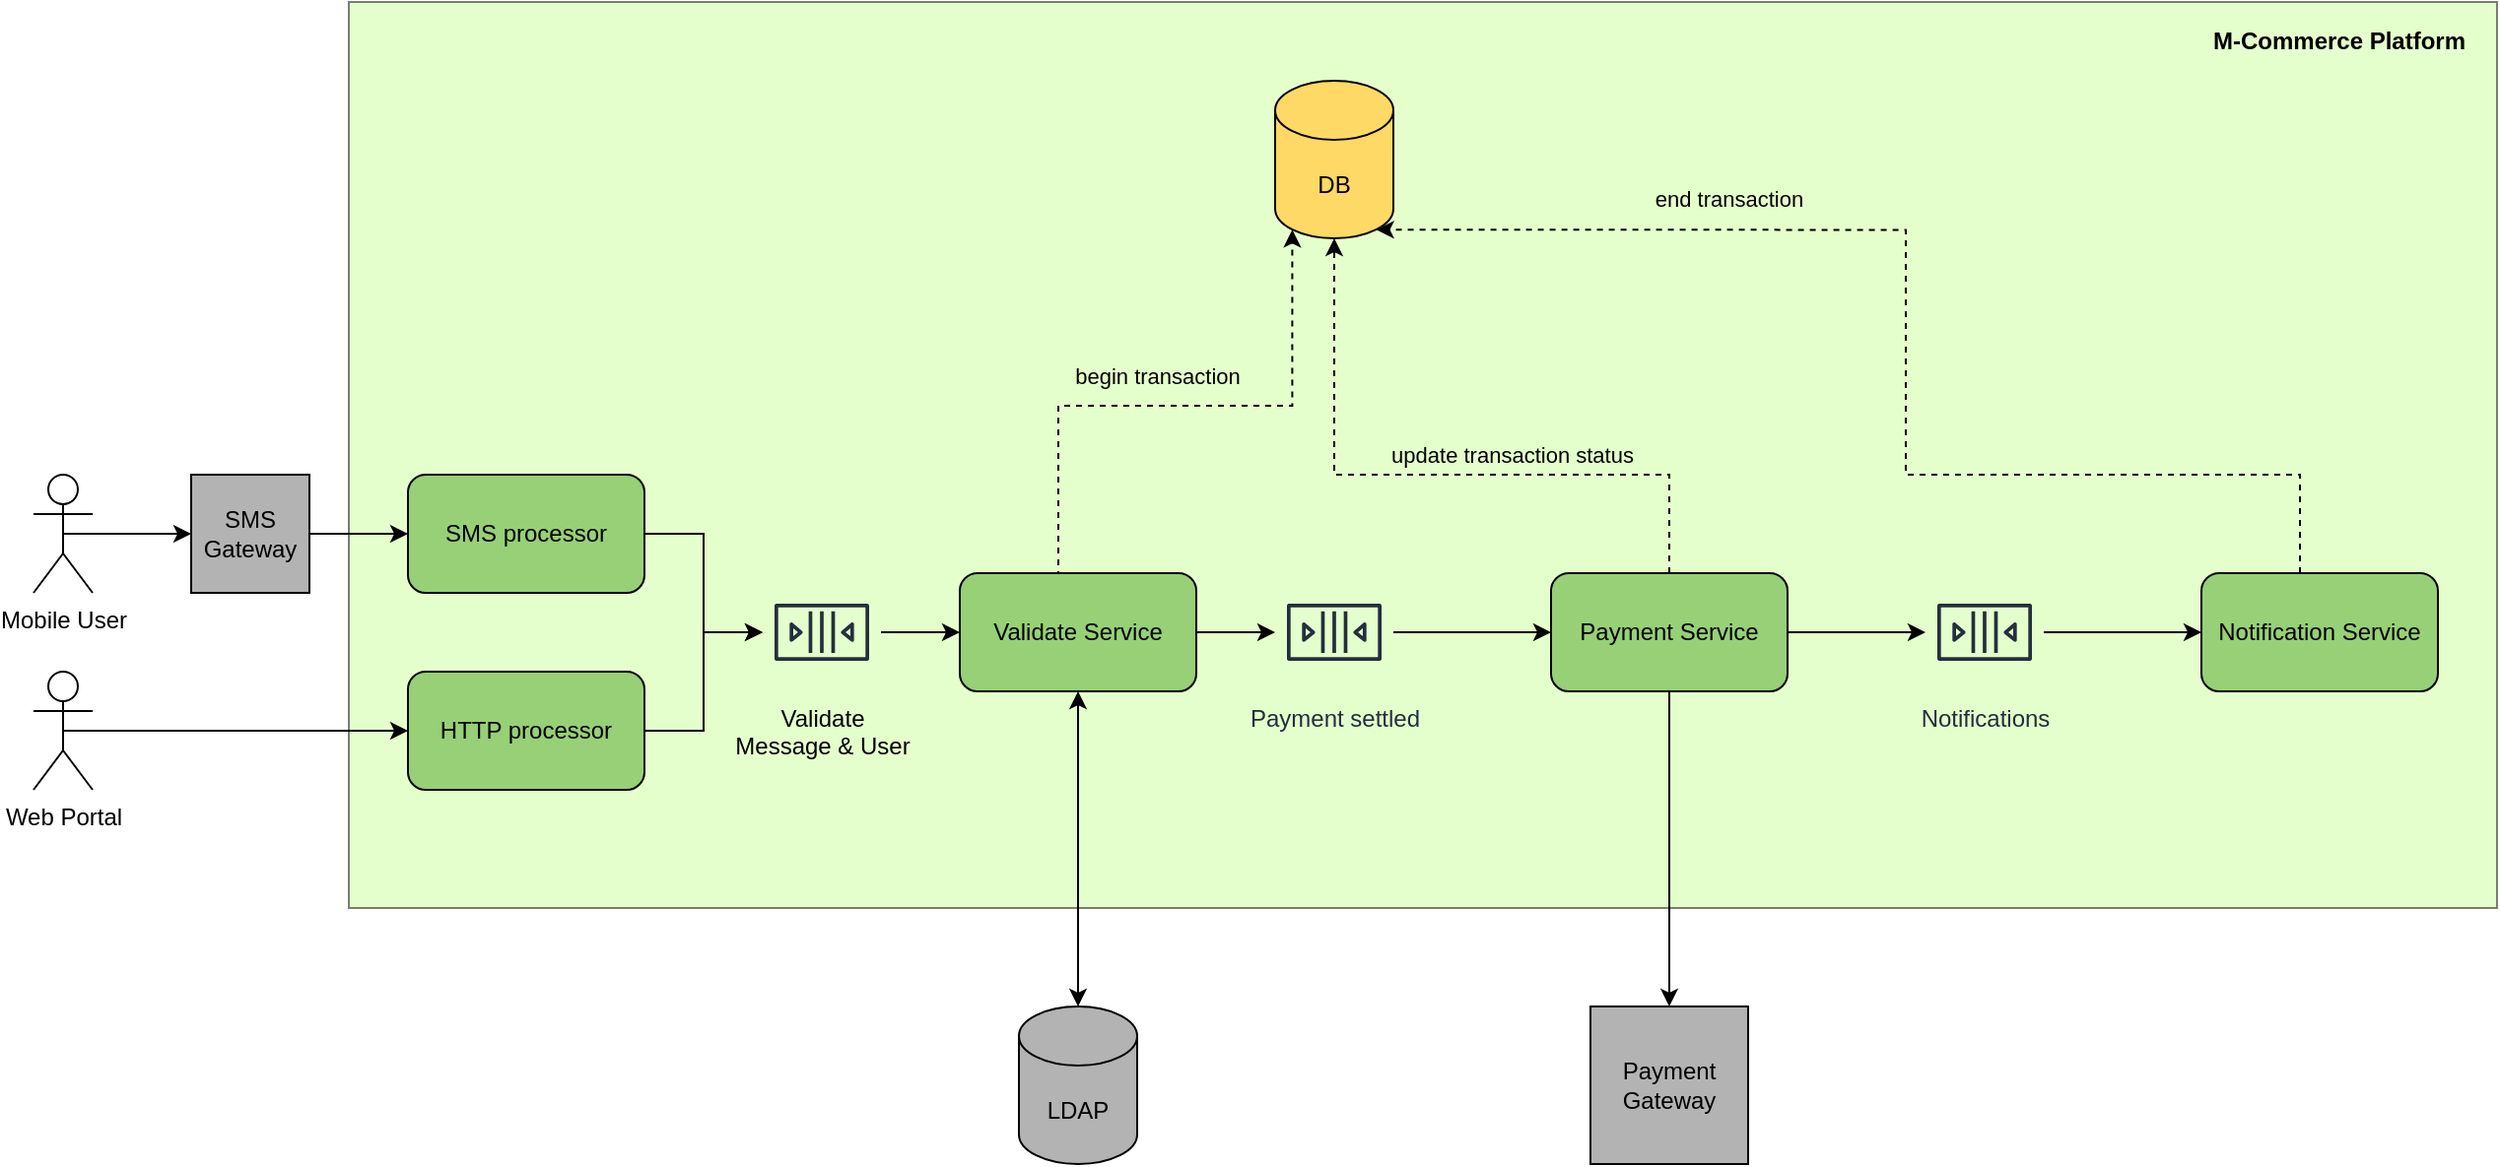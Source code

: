 <mxfile version="14.5.1" type="device"><diagram id="1OzyZRifpLc4CzGYJdUg" name="Page-1"><mxGraphModel dx="2272" dy="3022" grid="1" gridSize="10" guides="1" tooltips="1" connect="1" arrows="1" fold="1" page="1" pageScale="1" pageWidth="850" pageHeight="1100" math="0" shadow="0"><root><mxCell id="0"/><mxCell id="1" parent="0"/><mxCell id="r5XI8_Pg9JPvGkxJuQFL-47" value="" style="rounded=0;whiteSpace=wrap;html=1;fillColor=#CCFF99;opacity=50;align=center;" vertex="1" parent="1"><mxGeometry x="60" y="-1160" width="1090" height="460" as="geometry"/></mxCell><mxCell id="r5XI8_Pg9JPvGkxJuQFL-6" style="edgeStyle=orthogonalEdgeStyle;rounded=0;orthogonalLoop=1;jettySize=auto;html=1;" edge="1" parent="1" source="r5XI8_Pg9JPvGkxJuQFL-14" target="r5XI8_Pg9JPvGkxJuQFL-2"><mxGeometry relative="1" as="geometry"><mxPoint x="220" y="-900" as="sourcePoint"/></mxGeometry></mxCell><mxCell id="r5XI8_Pg9JPvGkxJuQFL-19" value="" style="edgeStyle=orthogonalEdgeStyle;rounded=0;orthogonalLoop=1;jettySize=auto;html=1;" edge="1" parent="1" source="r5XI8_Pg9JPvGkxJuQFL-2" target="r5XI8_Pg9JPvGkxJuQFL-16"><mxGeometry relative="1" as="geometry"/></mxCell><mxCell id="r5XI8_Pg9JPvGkxJuQFL-2" value="Validate &lt;br&gt;Message &amp;amp; User" style="outlineConnect=0;gradientColor=none;strokeColor=#232F3E;dashed=0;verticalLabelPosition=bottom;verticalAlign=top;align=center;html=1;fontSize=12;fontStyle=0;aspect=fixed;shape=mxgraph.aws4.resourceIcon;resIcon=mxgraph.aws4.queue;labelBackgroundColor=none;labelBorderColor=none;fillColor=none;" vertex="1" parent="1"><mxGeometry x="270" y="-870" width="60" height="60" as="geometry"/></mxCell><mxCell id="r5XI8_Pg9JPvGkxJuQFL-5" style="edgeStyle=orthogonalEdgeStyle;rounded=0;orthogonalLoop=1;jettySize=auto;html=1;exitX=1;exitY=0.5;exitDx=0;exitDy=0;" edge="1" parent="1" source="r5XI8_Pg9JPvGkxJuQFL-15" target="r5XI8_Pg9JPvGkxJuQFL-2"><mxGeometry relative="1" as="geometry"><mxPoint x="220" y="-780" as="sourcePoint"/></mxGeometry></mxCell><mxCell id="r5XI8_Pg9JPvGkxJuQFL-24" value="" style="edgeStyle=orthogonalEdgeStyle;rounded=0;orthogonalLoop=1;jettySize=auto;html=1;" edge="1" parent="1" source="r5XI8_Pg9JPvGkxJuQFL-8" target="r5XI8_Pg9JPvGkxJuQFL-17"><mxGeometry relative="1" as="geometry"/></mxCell><mxCell id="r5XI8_Pg9JPvGkxJuQFL-8" value="Payment settled" style="outlineConnect=0;fontColor=#232F3E;gradientColor=none;strokeColor=#232F3E;dashed=0;verticalLabelPosition=bottom;verticalAlign=top;align=center;html=1;fontSize=12;fontStyle=0;aspect=fixed;shape=mxgraph.aws4.resourceIcon;resIcon=mxgraph.aws4.queue;fillColor=none;" vertex="1" parent="1"><mxGeometry x="530" y="-870" width="60" height="60" as="geometry"/></mxCell><mxCell id="r5XI8_Pg9JPvGkxJuQFL-9" value="DB" style="shape=cylinder3;whiteSpace=wrap;html=1;boundedLbl=1;backgroundOutline=1;size=15;fillColor=#FFD966;" vertex="1" parent="1"><mxGeometry x="530" y="-1120" width="60" height="80" as="geometry"/></mxCell><mxCell id="r5XI8_Pg9JPvGkxJuQFL-26" value="" style="edgeStyle=orthogonalEdgeStyle;rounded=0;orthogonalLoop=1;jettySize=auto;html=1;" edge="1" parent="1" source="r5XI8_Pg9JPvGkxJuQFL-10" target="r5XI8_Pg9JPvGkxJuQFL-18"><mxGeometry relative="1" as="geometry"/></mxCell><mxCell id="r5XI8_Pg9JPvGkxJuQFL-10" value="Notifications" style="outlineConnect=0;fontColor=#232F3E;gradientColor=none;strokeColor=#232F3E;dashed=0;verticalLabelPosition=bottom;verticalAlign=top;align=center;fontSize=12;fontStyle=0;aspect=fixed;shape=mxgraph.aws4.resourceIcon;resIcon=mxgraph.aws4.queue;html=1;fillColor=none;" vertex="1" parent="1"><mxGeometry x="860" y="-870" width="60" height="60" as="geometry"/></mxCell><mxCell id="r5XI8_Pg9JPvGkxJuQFL-14" value="SMS processor" style="rounded=1;whiteSpace=wrap;html=1;fillColor=#97D077;" vertex="1" parent="1"><mxGeometry x="90" y="-920" width="120" height="60" as="geometry"/></mxCell><mxCell id="r5XI8_Pg9JPvGkxJuQFL-15" value="HTTP processor" style="rounded=1;whiteSpace=wrap;html=1;fillColor=#97D077;" vertex="1" parent="1"><mxGeometry x="90" y="-820" width="120" height="60" as="geometry"/></mxCell><mxCell id="r5XI8_Pg9JPvGkxJuQFL-20" value="" style="edgeStyle=orthogonalEdgeStyle;rounded=0;orthogonalLoop=1;jettySize=auto;html=1;" edge="1" parent="1" source="r5XI8_Pg9JPvGkxJuQFL-16" target="r5XI8_Pg9JPvGkxJuQFL-8"><mxGeometry relative="1" as="geometry"/></mxCell><mxCell id="r5XI8_Pg9JPvGkxJuQFL-35" style="edgeStyle=orthogonalEdgeStyle;rounded=0;orthogonalLoop=1;jettySize=auto;html=1;exitX=0.25;exitY=0;exitDx=0;exitDy=0;entryX=0.145;entryY=1;entryDx=0;entryDy=-4.35;entryPerimeter=0;dashed=1" edge="1" parent="1" source="r5XI8_Pg9JPvGkxJuQFL-16" target="r5XI8_Pg9JPvGkxJuQFL-9"><mxGeometry relative="1" as="geometry"><Array as="points"><mxPoint x="420" y="-870"/><mxPoint x="420" y="-955"/><mxPoint x="539" y="-955"/></Array></mxGeometry></mxCell><mxCell id="r5XI8_Pg9JPvGkxJuQFL-38" value="begin transaction" style="edgeLabel;html=1;align=center;verticalAlign=middle;resizable=0;points=[];labelBackgroundColor=none;" vertex="1" connectable="0" parent="r5XI8_Pg9JPvGkxJuQFL-35"><mxGeometry x="-0.042" y="-2" relative="1" as="geometry"><mxPoint x="5" y="-17" as="offset"/></mxGeometry></mxCell><mxCell id="r5XI8_Pg9JPvGkxJuQFL-16" value="Validate Service" style="rounded=1;whiteSpace=wrap;html=1;fillColor=#97D077;" vertex="1" parent="1"><mxGeometry x="370" y="-870" width="120" height="60" as="geometry"/></mxCell><mxCell id="r5XI8_Pg9JPvGkxJuQFL-25" value="" style="edgeStyle=orthogonalEdgeStyle;rounded=0;orthogonalLoop=1;jettySize=auto;html=1;" edge="1" parent="1" source="r5XI8_Pg9JPvGkxJuQFL-17" target="r5XI8_Pg9JPvGkxJuQFL-10"><mxGeometry relative="1" as="geometry"/></mxCell><mxCell id="r5XI8_Pg9JPvGkxJuQFL-44" style="edgeStyle=orthogonalEdgeStyle;rounded=0;orthogonalLoop=1;jettySize=auto;html=1;exitX=0.5;exitY=1;exitDx=0;exitDy=0;" edge="1" parent="1" source="r5XI8_Pg9JPvGkxJuQFL-17" target="r5XI8_Pg9JPvGkxJuQFL-43"><mxGeometry relative="1" as="geometry"/></mxCell><mxCell id="r5XI8_Pg9JPvGkxJuQFL-17" value="Payment Service" style="rounded=1;whiteSpace=wrap;html=1;fillColor=#97D077;" vertex="1" parent="1"><mxGeometry x="670" y="-870" width="120" height="60" as="geometry"/></mxCell><mxCell id="r5XI8_Pg9JPvGkxJuQFL-18" value="Notification Service" style="rounded=1;whiteSpace=wrap;html=1;fillColor=#97D077;" vertex="1" parent="1"><mxGeometry x="1000" y="-870" width="120" height="60" as="geometry"/></mxCell><mxCell id="r5XI8_Pg9JPvGkxJuQFL-21" value="LDAP" style="shape=cylinder3;whiteSpace=wrap;html=1;boundedLbl=1;backgroundOutline=1;size=15;fillColor=#B3B3B3;" vertex="1" parent="1"><mxGeometry x="400" y="-650" width="60" height="80" as="geometry"/></mxCell><mxCell id="r5XI8_Pg9JPvGkxJuQFL-23" value="" style="endArrow=classic;startArrow=classic;html=1;exitX=0.5;exitY=0;exitDx=0;exitDy=0;exitPerimeter=0;entryX=0.5;entryY=1;entryDx=0;entryDy=0;" edge="1" parent="1" source="r5XI8_Pg9JPvGkxJuQFL-21" target="r5XI8_Pg9JPvGkxJuQFL-16"><mxGeometry width="50" height="50" relative="1" as="geometry"><mxPoint x="620" y="-880" as="sourcePoint"/><mxPoint x="670" y="-930" as="targetPoint"/></mxGeometry></mxCell><mxCell id="r5XI8_Pg9JPvGkxJuQFL-29" style="edgeStyle=orthogonalEdgeStyle;rounded=0;orthogonalLoop=1;jettySize=auto;html=1;exitX=0.5;exitY=0.5;exitDx=0;exitDy=0;exitPerimeter=0;entryX=0;entryY=0.5;entryDx=0;entryDy=0;" edge="1" parent="1" source="r5XI8_Pg9JPvGkxJuQFL-27" target="r5XI8_Pg9JPvGkxJuQFL-28"><mxGeometry relative="1" as="geometry"/></mxCell><mxCell id="r5XI8_Pg9JPvGkxJuQFL-27" value="Mobile User" style="shape=umlActor;verticalLabelPosition=bottom;verticalAlign=top;html=1;outlineConnect=0;" vertex="1" parent="1"><mxGeometry x="-100" y="-920" width="30" height="60" as="geometry"/></mxCell><mxCell id="r5XI8_Pg9JPvGkxJuQFL-30" style="edgeStyle=orthogonalEdgeStyle;rounded=0;orthogonalLoop=1;jettySize=auto;html=1;exitX=1;exitY=0.5;exitDx=0;exitDy=0;entryX=0;entryY=0.5;entryDx=0;entryDy=0;" edge="1" parent="1" source="r5XI8_Pg9JPvGkxJuQFL-28" target="r5XI8_Pg9JPvGkxJuQFL-14"><mxGeometry relative="1" as="geometry"/></mxCell><mxCell id="r5XI8_Pg9JPvGkxJuQFL-28" value="SMS Gateway" style="whiteSpace=wrap;html=1;aspect=fixed;fillColor=#B3B3B3;" vertex="1" parent="1"><mxGeometry x="-20" y="-920" width="60" height="60" as="geometry"/></mxCell><mxCell id="r5XI8_Pg9JPvGkxJuQFL-32" style="edgeStyle=orthogonalEdgeStyle;rounded=0;orthogonalLoop=1;jettySize=auto;html=1;exitX=0.5;exitY=0.5;exitDx=0;exitDy=0;exitPerimeter=0;entryX=0;entryY=0.5;entryDx=0;entryDy=0;" edge="1" parent="1" source="r5XI8_Pg9JPvGkxJuQFL-31" target="r5XI8_Pg9JPvGkxJuQFL-15"><mxGeometry relative="1" as="geometry"/></mxCell><mxCell id="r5XI8_Pg9JPvGkxJuQFL-31" value="Web Portal" style="shape=umlActor;verticalLabelPosition=bottom;verticalAlign=top;html=1;outlineConnect=0;" vertex="1" parent="1"><mxGeometry x="-100" y="-820" width="30" height="60" as="geometry"/></mxCell><mxCell id="r5XI8_Pg9JPvGkxJuQFL-39" style="edgeStyle=orthogonalEdgeStyle;rounded=0;orthogonalLoop=1;jettySize=auto;html=1;exitX=0.5;exitY=0;exitDx=0;exitDy=0;entryX=0.5;entryY=1;entryDx=0;entryDy=0;entryPerimeter=0;dashed=1" edge="1" parent="1" source="r5XI8_Pg9JPvGkxJuQFL-17" target="r5XI8_Pg9JPvGkxJuQFL-9"><mxGeometry relative="1" as="geometry"><mxPoint x="721.3" y="-885.65" as="sourcePoint"/><mxPoint x="860.0" y="-1060" as="targetPoint"/><Array as="points"><mxPoint x="730" y="-920"/><mxPoint x="560" y="-920"/></Array></mxGeometry></mxCell><mxCell id="r5XI8_Pg9JPvGkxJuQFL-40" value="update transaction status" style="edgeLabel;html=1;align=center;verticalAlign=middle;resizable=0;points=[];labelBackgroundColor=none;" vertex="1" connectable="0" parent="r5XI8_Pg9JPvGkxJuQFL-39"><mxGeometry x="-0.042" y="-2" relative="1" as="geometry"><mxPoint x="33" y="-8" as="offset"/></mxGeometry></mxCell><mxCell id="r5XI8_Pg9JPvGkxJuQFL-41" style="edgeStyle=orthogonalEdgeStyle;rounded=0;orthogonalLoop=1;jettySize=auto;html=1;exitX=0.5;exitY=0;exitDx=0;exitDy=0;entryX=0.855;entryY=1;entryDx=0;entryDy=-4.35;entryPerimeter=0;dashed=1" edge="1" parent="1" target="r5XI8_Pg9JPvGkxJuQFL-9"><mxGeometry relative="1" as="geometry"><mxPoint x="1050" y="-870" as="sourcePoint"/><mxPoint x="880" y="-1040" as="targetPoint"/><Array as="points"><mxPoint x="1050" y="-920"/><mxPoint x="850" y="-920"/><mxPoint x="850" y="-1044"/></Array></mxGeometry></mxCell><mxCell id="r5XI8_Pg9JPvGkxJuQFL-42" value="end transaction" style="edgeLabel;html=1;align=center;verticalAlign=middle;resizable=0;points=[];labelBackgroundColor=none;" vertex="1" connectable="0" parent="r5XI8_Pg9JPvGkxJuQFL-41"><mxGeometry x="-0.042" y="-2" relative="1" as="geometry"><mxPoint x="-92" y="-82" as="offset"/></mxGeometry></mxCell><mxCell id="r5XI8_Pg9JPvGkxJuQFL-43" value="Payment Gateway" style="whiteSpace=wrap;html=1;aspect=fixed;fillColor=#B3B3B3;" vertex="1" parent="1"><mxGeometry x="690" y="-650" width="80" height="80" as="geometry"/></mxCell><mxCell id="r5XI8_Pg9JPvGkxJuQFL-49" value="M-Commerce Platform" style="text;html=1;strokeColor=none;fillColor=none;align=center;verticalAlign=middle;whiteSpace=wrap;rounded=0;opacity=50;fontStyle=1" vertex="1" parent="1"><mxGeometry x="1000" y="-1150" width="140" height="20" as="geometry"/></mxCell></root></mxGraphModel></diagram></mxfile>